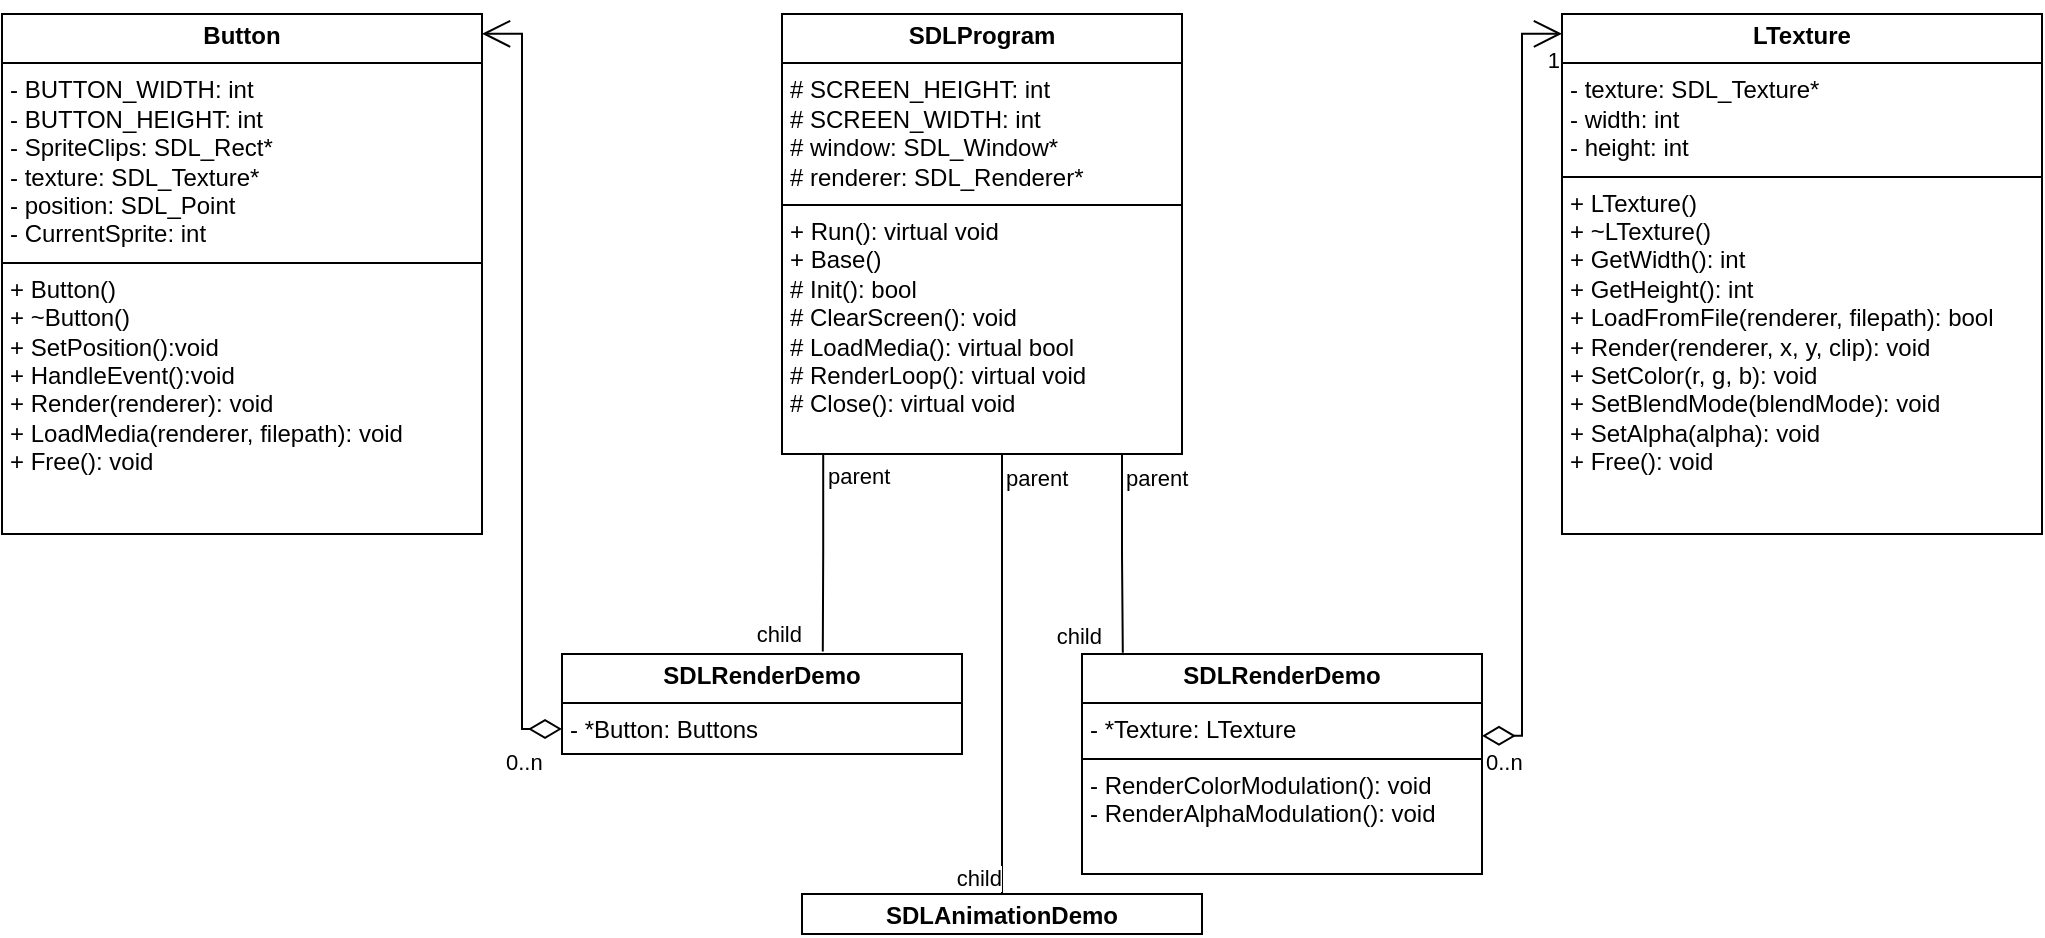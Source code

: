 <mxfile version="24.8.0">
  <diagram name="Page-1" id="o2XfP-Gk0lVBV91AhKoz">
    <mxGraphModel dx="2074" dy="1113" grid="1" gridSize="10" guides="1" tooltips="1" connect="1" arrows="1" fold="1" page="1" pageScale="1" pageWidth="850" pageHeight="1100" math="0" shadow="0">
      <root>
        <mxCell id="0" />
        <mxCell id="1" parent="0" />
        <mxCell id="MPyVwY39b9Et9n5X86CX-6" value="&lt;p style=&quot;margin:0px;margin-top:4px;text-align:center;&quot;&gt;&lt;b&gt;SDLProgram&lt;/b&gt;&lt;br&gt;&lt;/p&gt;&lt;hr size=&quot;1&quot; style=&quot;border-style:solid;&quot;&gt;&lt;p style=&quot;margin:0px;margin-left:4px;&quot;&gt;# SCREEN_HEIGHT: int&lt;/p&gt;&lt;p style=&quot;margin:0px;margin-left:4px;&quot;&gt;# SCREEN_WIDTH: int&lt;/p&gt;&lt;p style=&quot;margin:0px;margin-left:4px;&quot;&gt;# window: SDL_Window*&lt;/p&gt;&lt;p style=&quot;margin:0px;margin-left:4px;&quot;&gt;# renderer: SDL_Renderer*&lt;/p&gt;&lt;hr size=&quot;1&quot; style=&quot;border-style:solid;&quot;&gt;&lt;p style=&quot;margin:0px;margin-left:4px;&quot;&gt;+ Run(): virtual void&lt;/p&gt;&lt;p style=&quot;margin:0px;margin-left:4px;&quot;&gt;+ Base()&lt;/p&gt;&lt;p style=&quot;margin:0px;margin-left:4px;&quot;&gt;# Init(): bool&lt;/p&gt;&lt;p style=&quot;margin:0px;margin-left:4px;&quot;&gt;# ClearScreen(): void&lt;/p&gt;&lt;p style=&quot;margin:0px;margin-left:4px;&quot;&gt;# LoadMedia(): virtual bool&lt;br&gt;&lt;/p&gt;&lt;p style=&quot;margin:0px;margin-left:4px;&quot;&gt;# RenderLoop(): virtual void&lt;/p&gt;&lt;p style=&quot;margin:0px;margin-left:4px;&quot;&gt;# Close(): virtual void&lt;br&gt;&lt;/p&gt;" style="verticalAlign=top;align=left;overflow=fill;html=1;whiteSpace=wrap;" parent="1" vertex="1">
          <mxGeometry x="470" y="10" width="200" height="220" as="geometry" />
        </mxCell>
        <mxCell id="MPyVwY39b9Et9n5X86CX-8" value="&lt;p style=&quot;margin:0px;margin-top:4px;text-align:center;&quot;&gt;&lt;b&gt;SDLRenderDemo&lt;/b&gt;&lt;/p&gt;&lt;hr size=&quot;1&quot; style=&quot;border-style:solid;&quot;&gt;&lt;p style=&quot;margin:0px;margin-left:4px;&quot;&gt;- *Texture: LTexture&lt;br&gt;&lt;/p&gt;&lt;hr size=&quot;1&quot; style=&quot;border-style:solid;&quot;&gt;&lt;p style=&quot;margin:0px;margin-left:4px;&quot;&gt;- RenderColorModulation(): void&lt;/p&gt;&lt;p style=&quot;margin:0px;margin-left:4px;&quot;&gt;- RenderAlphaModulation(): void&lt;br&gt;&lt;/p&gt;" style="verticalAlign=top;align=left;overflow=fill;html=1;whiteSpace=wrap;" parent="1" vertex="1">
          <mxGeometry x="620" y="330" width="200" height="110" as="geometry" />
        </mxCell>
        <mxCell id="MPyVwY39b9Et9n5X86CX-12" value="" style="endArrow=none;html=1;edgeStyle=orthogonalEdgeStyle;rounded=0;exitX=0.85;exitY=1;exitDx=0;exitDy=0;exitPerimeter=0;entryX=0.102;entryY=-0.006;entryDx=0;entryDy=0;entryPerimeter=0;" parent="1" source="MPyVwY39b9Et9n5X86CX-6" target="MPyVwY39b9Et9n5X86CX-8" edge="1">
          <mxGeometry relative="1" as="geometry">
            <mxPoint x="633" y="228" as="sourcePoint" />
            <mxPoint x="650" y="320" as="targetPoint" />
          </mxGeometry>
        </mxCell>
        <mxCell id="MPyVwY39b9Et9n5X86CX-13" value="parent" style="edgeLabel;resizable=0;html=1;align=left;verticalAlign=bottom;" parent="MPyVwY39b9Et9n5X86CX-12" connectable="0" vertex="1">
          <mxGeometry x="-1" relative="1" as="geometry">
            <mxPoint y="20" as="offset" />
          </mxGeometry>
        </mxCell>
        <mxCell id="MPyVwY39b9Et9n5X86CX-14" value="child" style="edgeLabel;resizable=0;html=1;align=right;verticalAlign=bottom;" parent="MPyVwY39b9Et9n5X86CX-12" connectable="0" vertex="1">
          <mxGeometry x="1" relative="1" as="geometry">
            <mxPoint x="-10" as="offset" />
          </mxGeometry>
        </mxCell>
        <mxCell id="MPyVwY39b9Et9n5X86CX-15" value="" style="endArrow=open;html=1;endSize=12;startArrow=diamondThin;startSize=14;startFill=0;edgeStyle=orthogonalEdgeStyle;rounded=0;exitX=1;exitY=0.372;exitDx=0;exitDy=0;exitPerimeter=0;entryX=0;entryY=0.038;entryDx=0;entryDy=0;entryPerimeter=0;" parent="1" source="MPyVwY39b9Et9n5X86CX-8" target="MPyVwY39b9Et9n5X86CX-18" edge="1">
          <mxGeometry relative="1" as="geometry">
            <mxPoint x="250" y="380" as="sourcePoint" />
            <mxPoint x="320" y="50" as="targetPoint" />
          </mxGeometry>
        </mxCell>
        <mxCell id="MPyVwY39b9Et9n5X86CX-16" value="0..n" style="edgeLabel;resizable=0;html=1;align=left;verticalAlign=top;" parent="MPyVwY39b9Et9n5X86CX-15" connectable="0" vertex="1">
          <mxGeometry x="-1" relative="1" as="geometry" />
        </mxCell>
        <mxCell id="MPyVwY39b9Et9n5X86CX-17" value="1" style="edgeLabel;resizable=0;html=1;align=right;verticalAlign=top;" parent="MPyVwY39b9Et9n5X86CX-15" connectable="0" vertex="1">
          <mxGeometry x="1" relative="1" as="geometry" />
        </mxCell>
        <mxCell id="MPyVwY39b9Et9n5X86CX-18" value="&lt;p style=&quot;margin:0px;margin-top:4px;text-align:center;&quot;&gt;&lt;b&gt;LTexture&lt;/b&gt;&lt;/p&gt;&lt;hr size=&quot;1&quot; style=&quot;border-style:solid;&quot;&gt;&lt;p style=&quot;margin:0px;margin-left:4px;&quot;&gt;- texture: SDL_Texture*&lt;/p&gt;&lt;p style=&quot;margin:0px;margin-left:4px;&quot;&gt;- width: int&lt;/p&gt;&lt;p style=&quot;margin:0px;margin-left:4px;&quot;&gt;- height: int&lt;br&gt;&lt;/p&gt;&lt;hr size=&quot;1&quot; style=&quot;border-style:solid;&quot;&gt;&lt;p style=&quot;margin:0px;margin-left:4px;&quot;&gt;+ LTexture()&lt;/p&gt;&lt;p style=&quot;margin:0px;margin-left:4px;&quot;&gt;+ ~LTexture()&lt;br&gt;&lt;/p&gt;&lt;p style=&quot;margin:0px;margin-left:4px;&quot;&gt;+ GetWidth(): int&lt;/p&gt;&lt;p style=&quot;margin:0px;margin-left:4px;&quot;&gt;+ GetHeight(): int&lt;/p&gt;&lt;p style=&quot;margin:0px;margin-left:4px;&quot;&gt;+ LoadFromFile(renderer, filepath): bool&lt;/p&gt;&lt;p style=&quot;margin:0px;margin-left:4px;&quot;&gt;+ Render(renderer, x, y, clip): void&lt;/p&gt;&lt;p style=&quot;margin:0px;margin-left:4px;&quot;&gt;+ SetColor(r, g, b): void&lt;/p&gt;&lt;p style=&quot;margin:0px;margin-left:4px;&quot;&gt;+ SetBlendMode(blendMode): void&lt;/p&gt;&lt;p style=&quot;margin:0px;margin-left:4px;&quot;&gt;+ SetAlpha(alpha): void&lt;/p&gt;&lt;p style=&quot;margin:0px;margin-left:4px;&quot;&gt;+ Free(): void &lt;br&gt;&lt;/p&gt;" style="verticalAlign=top;align=left;overflow=fill;html=1;whiteSpace=wrap;" parent="1" vertex="1">
          <mxGeometry x="860" y="10" width="240" height="260" as="geometry" />
        </mxCell>
        <mxCell id="wOonnTlrYW7zLw5Baq3j-1" value="&lt;p style=&quot;margin:0px;margin-top:4px;text-align:center;&quot;&gt;&lt;b&gt;SDLAnimationDemo&lt;/b&gt;&lt;/p&gt;&lt;hr size=&quot;1&quot; style=&quot;border-style:solid;&quot;&gt;&lt;p style=&quot;margin:0px;margin-left:4px;&quot;&gt;&lt;br&gt;&lt;/p&gt;&lt;hr size=&quot;1&quot; style=&quot;border-style:solid;&quot;&gt;" style="verticalAlign=top;align=left;overflow=fill;html=1;whiteSpace=wrap;" parent="1" vertex="1">
          <mxGeometry x="480" y="450" width="200" height="20" as="geometry" />
        </mxCell>
        <mxCell id="wOonnTlrYW7zLw5Baq3j-2" value="" style="endArrow=none;html=1;edgeStyle=orthogonalEdgeStyle;rounded=0;entryX=0.5;entryY=0;entryDx=0;entryDy=0;exitX=0.55;exitY=1;exitDx=0;exitDy=0;exitPerimeter=0;" parent="1" source="MPyVwY39b9Et9n5X86CX-6" target="wOonnTlrYW7zLw5Baq3j-1" edge="1">
          <mxGeometry relative="1" as="geometry">
            <mxPoint x="580" y="240" as="sourcePoint" />
            <mxPoint x="730" y="340" as="targetPoint" />
          </mxGeometry>
        </mxCell>
        <mxCell id="wOonnTlrYW7zLw5Baq3j-3" value="parent" style="edgeLabel;resizable=0;html=1;align=left;verticalAlign=bottom;" parent="wOonnTlrYW7zLw5Baq3j-2" connectable="0" vertex="1">
          <mxGeometry x="-1" relative="1" as="geometry">
            <mxPoint y="20" as="offset" />
          </mxGeometry>
        </mxCell>
        <mxCell id="wOonnTlrYW7zLw5Baq3j-4" value="child" style="edgeLabel;resizable=0;html=1;align=right;verticalAlign=bottom;" parent="wOonnTlrYW7zLw5Baq3j-2" connectable="0" vertex="1">
          <mxGeometry x="1" relative="1" as="geometry" />
        </mxCell>
        <mxCell id="wOonnTlrYW7zLw5Baq3j-6" value="&lt;p style=&quot;margin:0px;margin-top:4px;text-align:center;&quot;&gt;&lt;b&gt;SDLRenderDemo&lt;/b&gt;&lt;/p&gt;&lt;hr size=&quot;1&quot; style=&quot;border-style:solid;&quot;&gt;&lt;p style=&quot;margin:0px;margin-left:4px;&quot;&gt;- *Button: Buttons&lt;br&gt;&lt;/p&gt;&lt;hr size=&quot;1&quot; style=&quot;border-style:solid;&quot;&gt;" style="verticalAlign=top;align=left;overflow=fill;html=1;whiteSpace=wrap;" parent="1" vertex="1">
          <mxGeometry x="360" y="330" width="200" height="50" as="geometry" />
        </mxCell>
        <mxCell id="wOonnTlrYW7zLw5Baq3j-7" value="" style="endArrow=none;html=1;edgeStyle=orthogonalEdgeStyle;rounded=0;exitX=0.103;exitY=0.998;exitDx=0;exitDy=0;exitPerimeter=0;entryX=0.652;entryY=-0.024;entryDx=0;entryDy=0;entryPerimeter=0;" parent="1" source="MPyVwY39b9Et9n5X86CX-6" target="wOonnTlrYW7zLw5Baq3j-6" edge="1">
          <mxGeometry relative="1" as="geometry">
            <mxPoint x="540" y="238" as="sourcePoint" />
            <mxPoint x="500" y="300" as="targetPoint" />
          </mxGeometry>
        </mxCell>
        <mxCell id="wOonnTlrYW7zLw5Baq3j-8" value="parent" style="edgeLabel;resizable=0;html=1;align=left;verticalAlign=bottom;" parent="wOonnTlrYW7zLw5Baq3j-7" connectable="0" vertex="1">
          <mxGeometry x="-1" relative="1" as="geometry">
            <mxPoint y="20" as="offset" />
          </mxGeometry>
        </mxCell>
        <mxCell id="wOonnTlrYW7zLw5Baq3j-9" value="child" style="edgeLabel;resizable=0;html=1;align=right;verticalAlign=bottom;" parent="wOonnTlrYW7zLw5Baq3j-7" connectable="0" vertex="1">
          <mxGeometry x="1" relative="1" as="geometry">
            <mxPoint x="-10" as="offset" />
          </mxGeometry>
        </mxCell>
        <mxCell id="wOonnTlrYW7zLw5Baq3j-10" value="" style="endArrow=open;html=1;endSize=12;startArrow=diamondThin;startSize=14;startFill=0;edgeStyle=orthogonalEdgeStyle;rounded=0;exitX=0;exitY=0.75;exitDx=0;exitDy=0;entryX=1;entryY=0.038;entryDx=0;entryDy=0;entryPerimeter=0;" parent="1" source="wOonnTlrYW7zLw5Baq3j-6" target="wOonnTlrYW7zLw5Baq3j-13" edge="1">
          <mxGeometry relative="1" as="geometry">
            <mxPoint x="830" y="381" as="sourcePoint" />
            <mxPoint x="350" y="20" as="targetPoint" />
          </mxGeometry>
        </mxCell>
        <mxCell id="wOonnTlrYW7zLw5Baq3j-11" value="0..n" style="edgeLabel;resizable=0;html=1;align=left;verticalAlign=top;" parent="wOonnTlrYW7zLw5Baq3j-10" connectable="0" vertex="1">
          <mxGeometry x="-1" relative="1" as="geometry">
            <mxPoint x="-30" y="3" as="offset" />
          </mxGeometry>
        </mxCell>
        <mxCell id="wOonnTlrYW7zLw5Baq3j-12" value="1" style="edgeLabel;resizable=0;html=1;align=right;verticalAlign=top;" parent="wOonnTlrYW7zLw5Baq3j-10" connectable="0" vertex="1">
          <mxGeometry x="1" relative="1" as="geometry" />
        </mxCell>
        <mxCell id="wOonnTlrYW7zLw5Baq3j-13" value="&lt;p style=&quot;margin:0px;margin-top:4px;text-align:center;&quot;&gt;&lt;b&gt;Button&lt;/b&gt;&lt;/p&gt;&lt;hr size=&quot;1&quot; style=&quot;border-style:solid;&quot;&gt;&lt;p style=&quot;margin:0px;margin-left:4px;&quot;&gt;- BUTTON_WIDTH: int&lt;/p&gt;&lt;p style=&quot;margin:0px;margin-left:4px;&quot;&gt;- BUTTON_HEIGHT: int&lt;/p&gt;&lt;p style=&quot;margin:0px;margin-left:4px;&quot;&gt;- SpriteClips: SDL_Rect*&lt;br&gt;&lt;/p&gt;&lt;p style=&quot;margin:0px;margin-left:4px;&quot;&gt;- texture: SDL_Texture*&lt;/p&gt;&lt;p style=&quot;margin:0px;margin-left:4px;&quot;&gt;- position: SDL_Point&lt;br&gt;&lt;/p&gt;&lt;p style=&quot;margin:0px;margin-left:4px;&quot;&gt;- CurrentSprite: int&lt;br&gt;&lt;/p&gt;&lt;hr size=&quot;1&quot; style=&quot;border-style:solid;&quot;&gt;&lt;p style=&quot;margin:0px;margin-left:4px;&quot;&gt;+ Button()&lt;/p&gt;&lt;p style=&quot;margin:0px;margin-left:4px;&quot;&gt;+ ~Button()&lt;br&gt;&lt;/p&gt;&lt;p style=&quot;margin:0px;margin-left:4px;&quot;&gt;+ SetPosition():void&lt;/p&gt;&lt;p style=&quot;margin:0px;margin-left:4px;&quot;&gt;+ HandleEvent():void&lt;/p&gt;&lt;p style=&quot;margin:0px;margin-left:4px;&quot;&gt;+ Render(renderer): void&lt;/p&gt;&lt;p style=&quot;margin:0px;margin-left:4px;&quot;&gt;+ LoadMedia(renderer, filepath): void&lt;/p&gt;&lt;p style=&quot;margin:0px;margin-left:4px;&quot;&gt;+ Free(): void &lt;br&gt;&lt;/p&gt;" style="verticalAlign=top;align=left;overflow=fill;html=1;whiteSpace=wrap;" parent="1" vertex="1">
          <mxGeometry x="80" y="10" width="240" height="260" as="geometry" />
        </mxCell>
      </root>
    </mxGraphModel>
  </diagram>
</mxfile>
